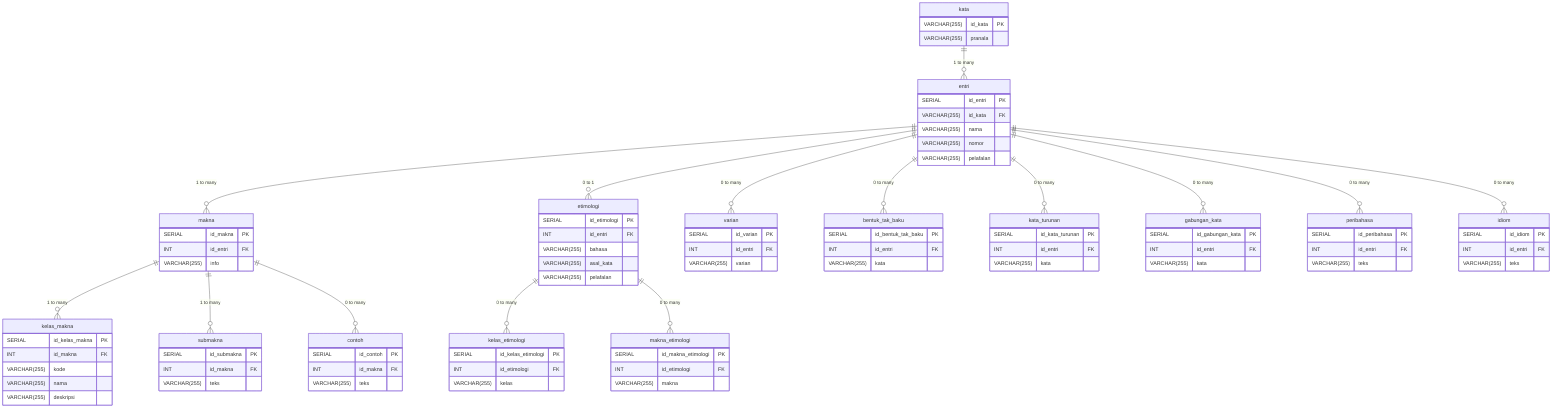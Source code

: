 erDiagram
    kata ||--o{ entri : "1 to many"
    entri ||--o{ makna : "1 to many"
    entri ||--o{ etimologi : "0 to 1"
    entri ||--o{ varian : "0 to many"
    entri ||--o{ bentuk_tak_baku : "0 to many"
    entri ||--o{ kata_turunan : "0 to many"
    entri ||--o{ gabungan_kata : "0 to many"
    entri ||--o{ peribahasa : "0 to many"
    entri ||--o{ idiom : "0 to many"
    makna ||--o{ kelas_makna : "1 to many"
    makna ||--o{ submakna : "1 to many"
    makna ||--o{ contoh : "0 to many"
    etimologi ||--o{ kelas_etimologi : "0 to many"
    etimologi ||--o{ makna_etimologi : "0 to many"
    
    kata {
        VARCHAR(255) id_kata PK
        VARCHAR(255) pranala
    }
    
    entri {
        SERIAL id_entri PK
        VARCHAR(255) id_kata FK
        VARCHAR(255) nama
        VARCHAR(255) nomor
        VARCHAR(255) pelafalan
    }
    
    makna {
        SERIAL id_makna PK
        INT id_entri FK
        VARCHAR(255) info
    }
    
    kelas_makna {
        SERIAL id_kelas_makna PK
        INT id_makna FK
        VARCHAR(255) kode
        VARCHAR(255) nama
        VARCHAR(255) deskripsi
    }
    
    submakna {
        SERIAL id_submakna PK
        INT id_makna FK
        VARCHAR(255) teks
    }
    
    contoh {
        SERIAL id_contoh PK
        INT id_makna FK
        VARCHAR(255) teks
    }
    
    etimologi {
        SERIAL id_etimologi PK
        INT id_entri FK
        VARCHAR(255) bahasa
        VARCHAR(255) asal_kata
        VARCHAR(255) pelafalan
    }
    
    kelas_etimologi {
        SERIAL id_kelas_etimologi PK
        INT id_etimologi FK
        VARCHAR(255) kelas
    }
    
    makna_etimologi {
        SERIAL id_makna_etimologi PK
        INT id_etimologi FK
        VARCHAR(255) makna
    }
    
    varian {
        SERIAL id_varian PK
        INT id_entri FK
        VARCHAR(255) varian
    }
    
    bentuk_tak_baku {
        SERIAL id_bentuk_tak_baku PK
        INT id_entri FK
        VARCHAR(255) kata
    }
    
    kata_turunan {
        SERIAL id_kata_turunan PK
        INT id_entri FK
        VARCHAR(255) kata
    }
    
    gabungan_kata {
        SERIAL id_gabungan_kata PK
        INT id_entri FK
        VARCHAR(255) kata
    }
    
    peribahasa {
        SERIAL id_peribahasa PK
        INT id_entri FK
        VARCHAR(255) teks
    }
    
    idiom {
        SERIAL id_idiom PK
        INT id_entri FK
        VARCHAR(255) teks
    }